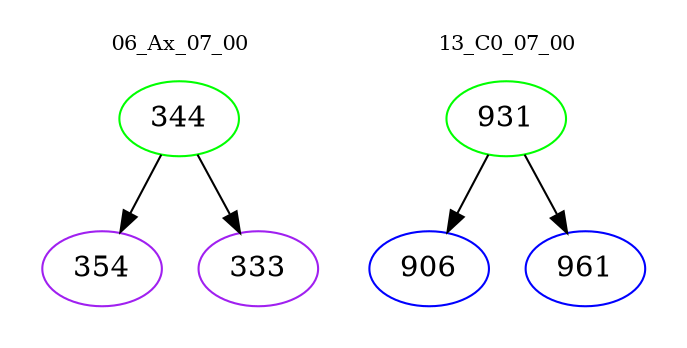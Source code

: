 digraph{
subgraph cluster_0 {
color = white
label = "06_Ax_07_00";
fontsize=10;
T0_344 [label="344", color="green"]
T0_344 -> T0_354 [color="black"]
T0_354 [label="354", color="purple"]
T0_344 -> T0_333 [color="black"]
T0_333 [label="333", color="purple"]
}
subgraph cluster_1 {
color = white
label = "13_C0_07_00";
fontsize=10;
T1_931 [label="931", color="green"]
T1_931 -> T1_906 [color="black"]
T1_906 [label="906", color="blue"]
T1_931 -> T1_961 [color="black"]
T1_961 [label="961", color="blue"]
}
}
